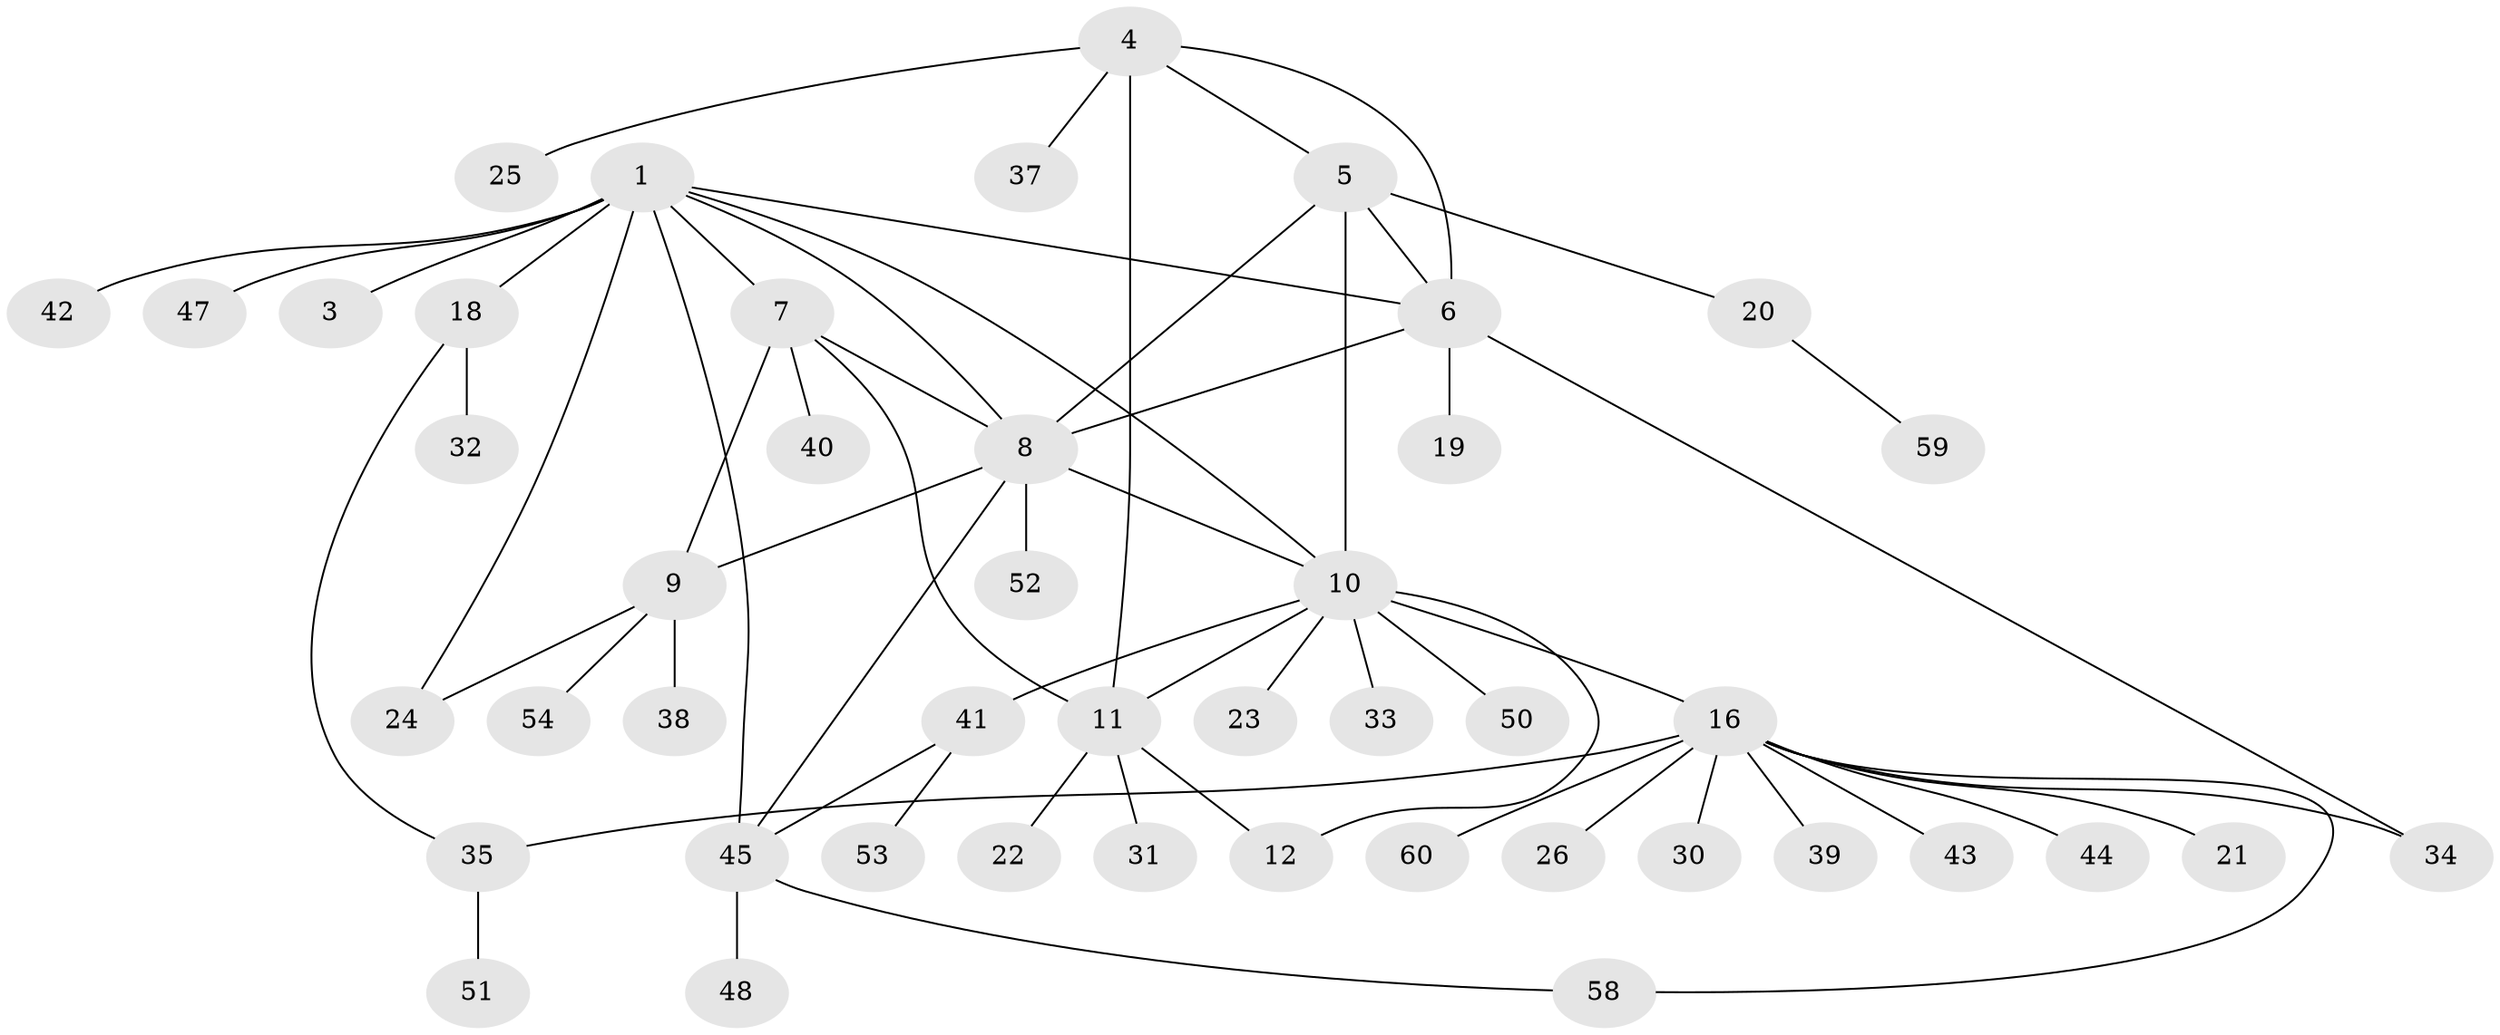 // Generated by graph-tools (version 1.1) at 2025/52/02/27/25 19:52:22]
// undirected, 46 vertices, 61 edges
graph export_dot {
graph [start="1"]
  node [color=gray90,style=filled];
  1 [super="+2"];
  3;
  4 [super="+57"];
  5 [super="+14"];
  6;
  7 [super="+28"];
  8 [super="+15"];
  9;
  10 [super="+13"];
  11 [super="+17"];
  12;
  16 [super="+29"];
  18 [super="+49"];
  19 [super="+46"];
  20;
  21;
  22;
  23;
  24 [super="+27"];
  25;
  26;
  30;
  31;
  32;
  33;
  34 [super="+56"];
  35 [super="+36"];
  37;
  38;
  39;
  40;
  41;
  42;
  43;
  44;
  45 [super="+55"];
  47;
  48;
  50;
  51;
  52;
  53;
  54;
  58;
  59;
  60;
  1 -- 3 [weight=2];
  1 -- 6;
  1 -- 10;
  1 -- 24;
  1 -- 8;
  1 -- 18;
  1 -- 7 [weight=2];
  1 -- 42;
  1 -- 45;
  1 -- 47;
  4 -- 5;
  4 -- 6;
  4 -- 11;
  4 -- 25;
  4 -- 37;
  5 -- 6;
  5 -- 20;
  5 -- 8;
  5 -- 10;
  6 -- 8;
  6 -- 19;
  6 -- 34;
  7 -- 8;
  7 -- 9;
  7 -- 11;
  7 -- 40;
  8 -- 9;
  8 -- 45;
  8 -- 52;
  8 -- 10;
  9 -- 24;
  9 -- 38;
  9 -- 54;
  10 -- 11;
  10 -- 12;
  10 -- 16 [weight=2];
  10 -- 41;
  10 -- 33;
  10 -- 50;
  10 -- 23;
  11 -- 12;
  11 -- 22;
  11 -- 31;
  16 -- 21;
  16 -- 26;
  16 -- 30;
  16 -- 35;
  16 -- 43;
  16 -- 44;
  16 -- 58;
  16 -- 60;
  16 -- 39;
  16 -- 34;
  18 -- 32;
  18 -- 35;
  20 -- 59;
  35 -- 51;
  41 -- 53;
  41 -- 45;
  45 -- 48;
  45 -- 58;
}
